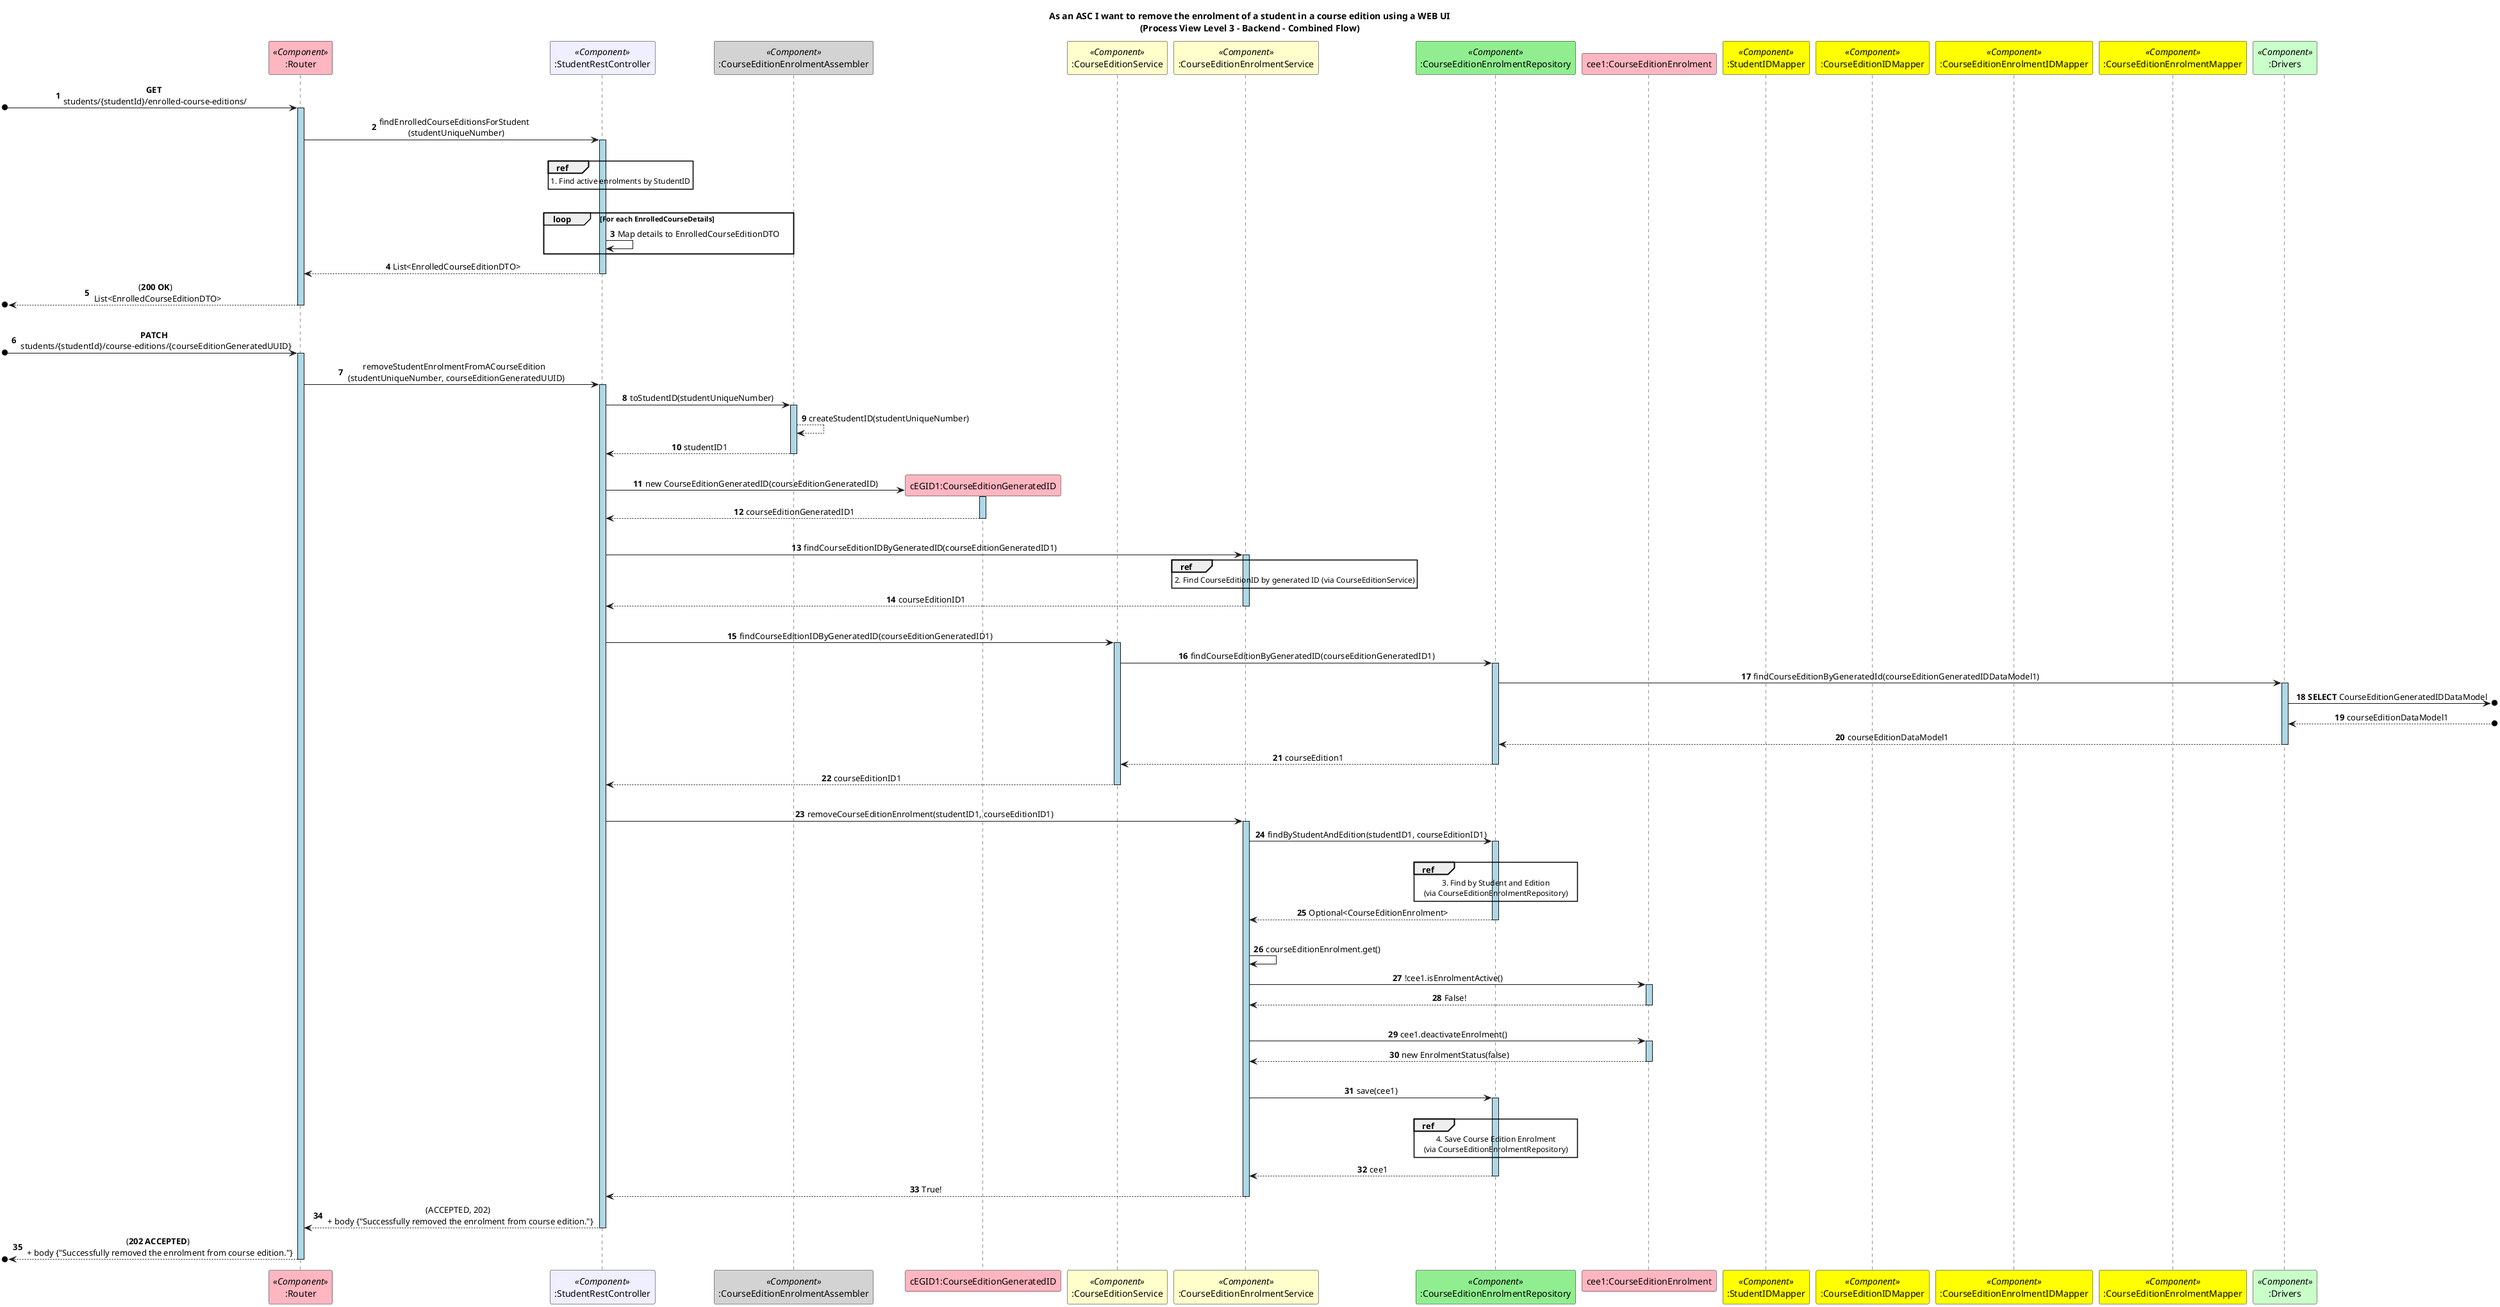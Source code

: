 @startuml
autonumber
title As an ASC I want to remove the enrolment of a student in a course edition using a WEB UI\n(Process View Level 3 - Backend - Combined Flow)

skinparam sequenceMessageAlign center
skinparam sequenceLifeLineBackgroundColor lightblue

participant ":Router" as Router <<Component>> #lightpink
participant ":StudentRestController" as Controller <<Component>> #motivation
participant ":CourseEditionEnrolmentAssembler" as CEEASSEMBLER <<Component>> #lightgrey
participant "cEGID1:CourseEditionGeneratedID" as CEGID #lightpink
participant ":CourseEditionService" as CES <<Component>> #business
participant ":CourseEditionEnrolmentService" as Service <<Component>> #business
participant ":CourseEditionEnrolmentRepository" as CEER <<Component>> #lightgreen
participant "cee1:CourseEditionEnrolment" as CEE #lightpink
participant ":StudentIDMapper" as SIDM <<Component>> #yellow
participant ":CourseEditionIDMapper" as CEIDM <<Component>> #yellow
participant ":CourseEditionEnrolmentIDMapper" as CEEIDM <<Component>> #yellow
participant ":CourseEditionEnrolmentMapper" as CEEM <<Component>> #yellow
participant ":Drivers" as D <<Component>> #technology


[o-> Router : **GET** \nstudents/{studentId}/enrolled-course-editions/
activate Router
Router -> Controller ++ : findEnrolledCourseEditionsForStudent \n (studentUniqueNumber)
|||

ref over Controller
          1. Find active enrolments by StudentID
end ref
|||
loop For each EnrolledCourseDetails
    Controller -> Controller : Map details to EnrolledCourseEditionDTO
end
Controller --> Router -- : List<EnrolledCourseEditionDTO>
[o<-- Router --: (**200 OK**) \n List<EnrolledCourseEditionDTO>
|||
[o-> Router ++ : **PATCH** \n students/{studentId}/course-editions/{courseEditionGeneratedUUID}
Router -> Controller ++ : removeStudentEnrolmentFromACourseEdition \n (studentUniqueNumber, courseEditionGeneratedUUID)
Controller -> CEEASSEMBLER ++ : toStudentID(studentUniqueNumber)
CEEASSEMBLER --> CEEASSEMBLER : createStudentID(studentUniqueNumber)
CEEASSEMBLER --> Controller -- : studentID1
deactivate CEEASSEMBLER
|||
Controller -> CEGID** : new CourseEditionGeneratedID(courseEditionGeneratedID)
activate CEGID
CEGID --> Controller : courseEditionGeneratedID1
deactivate CEGID
|||
Controller -> Service ++ : findCourseEditionIDByGeneratedID(courseEditionGeneratedID1)
ref over Service
        2. Find CourseEditionID by generated ID (via CourseEditionService)
end ref
Controller <-- Service -- : courseEditionID1
|||
Controller -> CES ++ : findCourseEditionIDByGeneratedID(courseEditionGeneratedID1)
CES -> CEER ++ : findCourseEditionByGeneratedID(courseEditionGeneratedID1)
CEER -> D ++: findCourseEditionByGeneratedId(courseEditionGeneratedIDDataModel1)
D ->o] : **SELECT** CourseEditionGeneratedIDDataModel
D <--o] : courseEditionDataModel1
D --> CEER -- : courseEditionDataModel1
deactivate D
CEER --> CES -- : courseEdition1
deactivate CEER
CES --> Controller -- : courseEditionID1
deactivate CES
|||
Controller -> Service ++: removeCourseEditionEnrolment(studentID1, courseEditionID1)
Service -> CEER ++ : findByStudentAndEdition(studentID1, courseEditionID1)
|||
ref over CEER
         3. Find by Student and Edition
         (via CourseEditionEnrolmentRepository)
end ref
Service <-- CEER -- : Optional<CourseEditionEnrolment>
|||
Service -> Service : courseEditionEnrolment.get()
Service -> CEE ++ : !cee1.isEnrolmentActive()
Service <-- CEE -- : False!
|||
Service -> CEE ++ : cee1.deactivateEnrolment()
Service <-- CEE -- : new EnrolmentStatus(false)
|||
Service -> CEER ++ : save(cee1)
|||
ref over CEER
         4. Save Course Edition Enrolment
         (via CourseEditionEnrolmentRepository)
end ref

Service <-- CEER -- : cee1
Service --> Controller -- : True!
Controller --> Router -- : (ACCEPTED, 202) \n + body {"Successfully removed the enrolment from course edition."}
[o<-- Router -- : (**202 ACCEPTED**) \n + body {"Successfully removed the enrolment from course edition."}
deactivate Controller
deactivate Router

@enduml